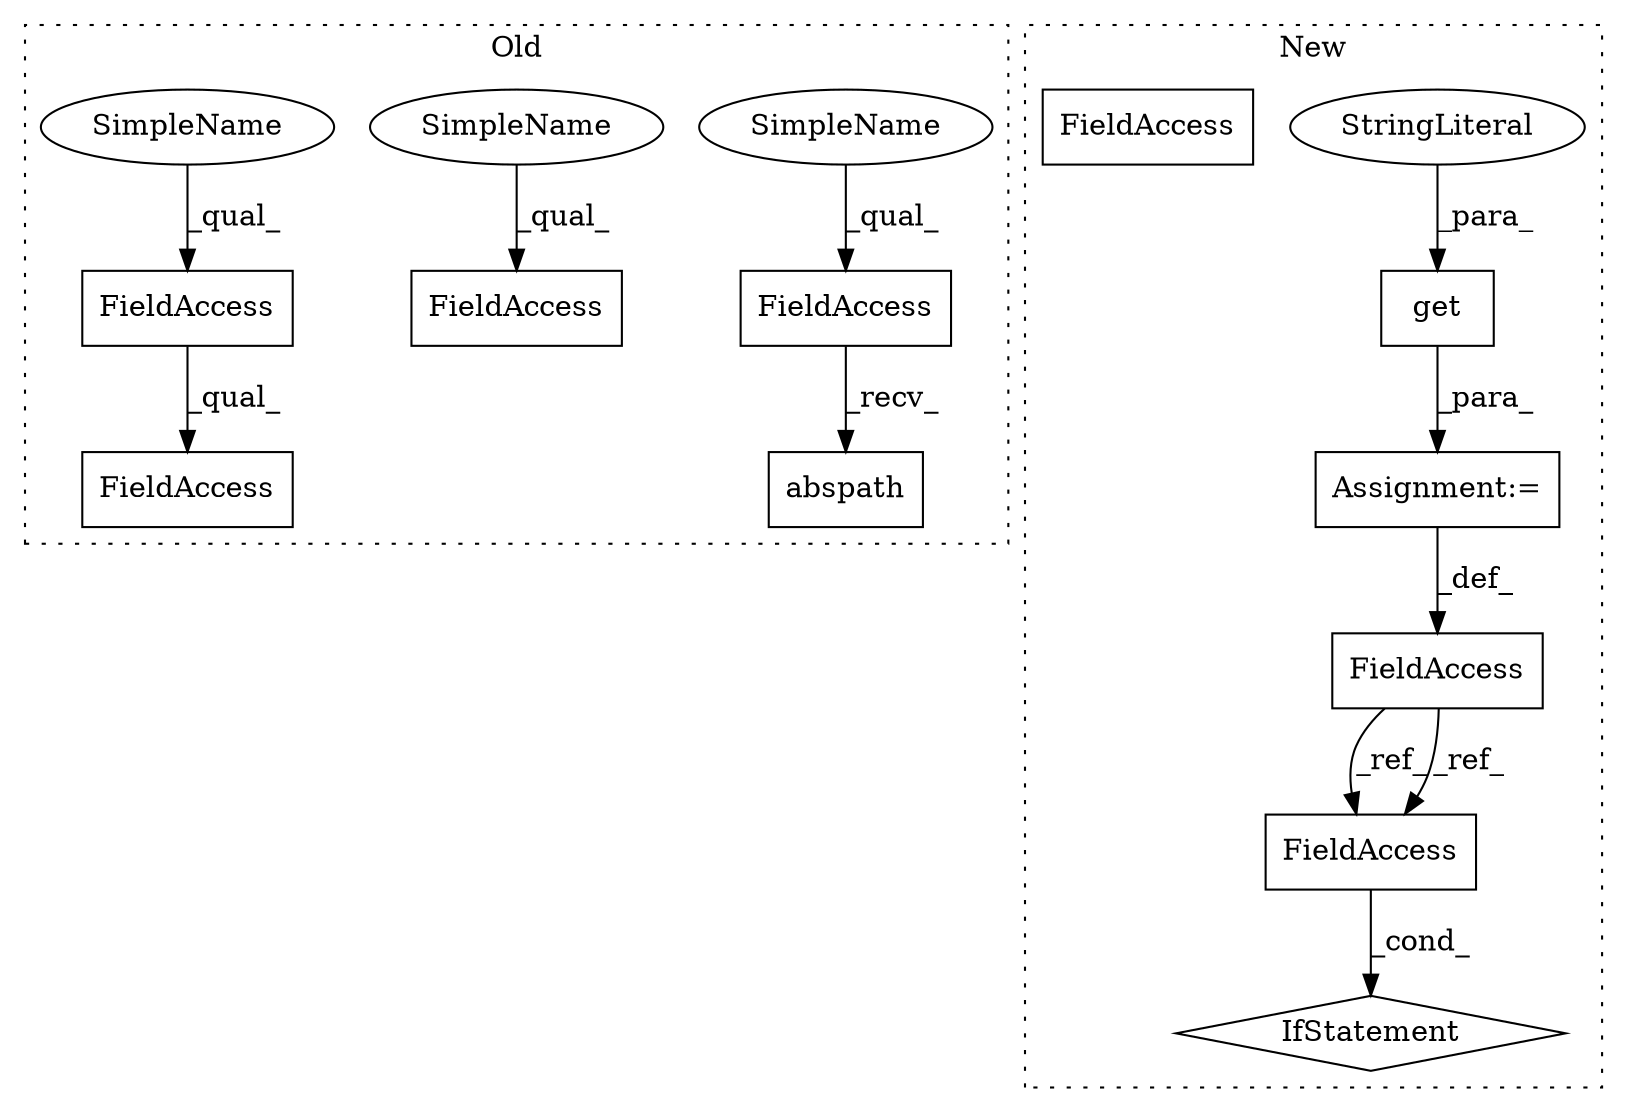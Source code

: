 digraph G {
subgraph cluster0 {
1 [label="abspath" a="32" s="4038,4095" l="8,1" shape="box"];
4 [label="FieldAccess" a="22" s="4030" l="7" shape="box"];
7 [label="FieldAccess" a="22" s="4059" l="7" shape="box"];
9 [label="FieldAccess" a="22" s="4046" l="7" shape="box"];
10 [label="FieldAccess" a="22" s="4059" l="14" shape="box"];
13 [label="SimpleName" a="42" s="4030" l="2" shape="ellipse"];
14 [label="SimpleName" a="42" s="4046" l="2" shape="ellipse"];
15 [label="SimpleName" a="42" s="4059" l="2" shape="ellipse"];
label = "Old";
style="dotted";
}
subgraph cluster1 {
2 [label="get" a="32" s="3812,3837" l="4,1" shape="box"];
3 [label="Assignment:=" a="7" s="3807" l="1" shape="box"];
5 [label="StringLiteral" a="45" s="3816" l="16" shape="ellipse"];
6 [label="FieldAccess" a="22" s="3785" l="22" shape="box"];
8 [label="FieldAccess" a="22" s="3848" l="22" shape="box"];
11 [label="IfStatement" a="25" s="3844,3870" l="4,2" shape="diamond"];
12 [label="FieldAccess" a="22" s="3848" l="22" shape="box"];
label = "New";
style="dotted";
}
2 -> 3 [label="_para_"];
3 -> 6 [label="_def_"];
4 -> 1 [label="_recv_"];
5 -> 2 [label="_para_"];
6 -> 12 [label="_ref_"];
6 -> 12 [label="_ref_"];
7 -> 10 [label="_qual_"];
12 -> 11 [label="_cond_"];
13 -> 4 [label="_qual_"];
14 -> 9 [label="_qual_"];
15 -> 7 [label="_qual_"];
}